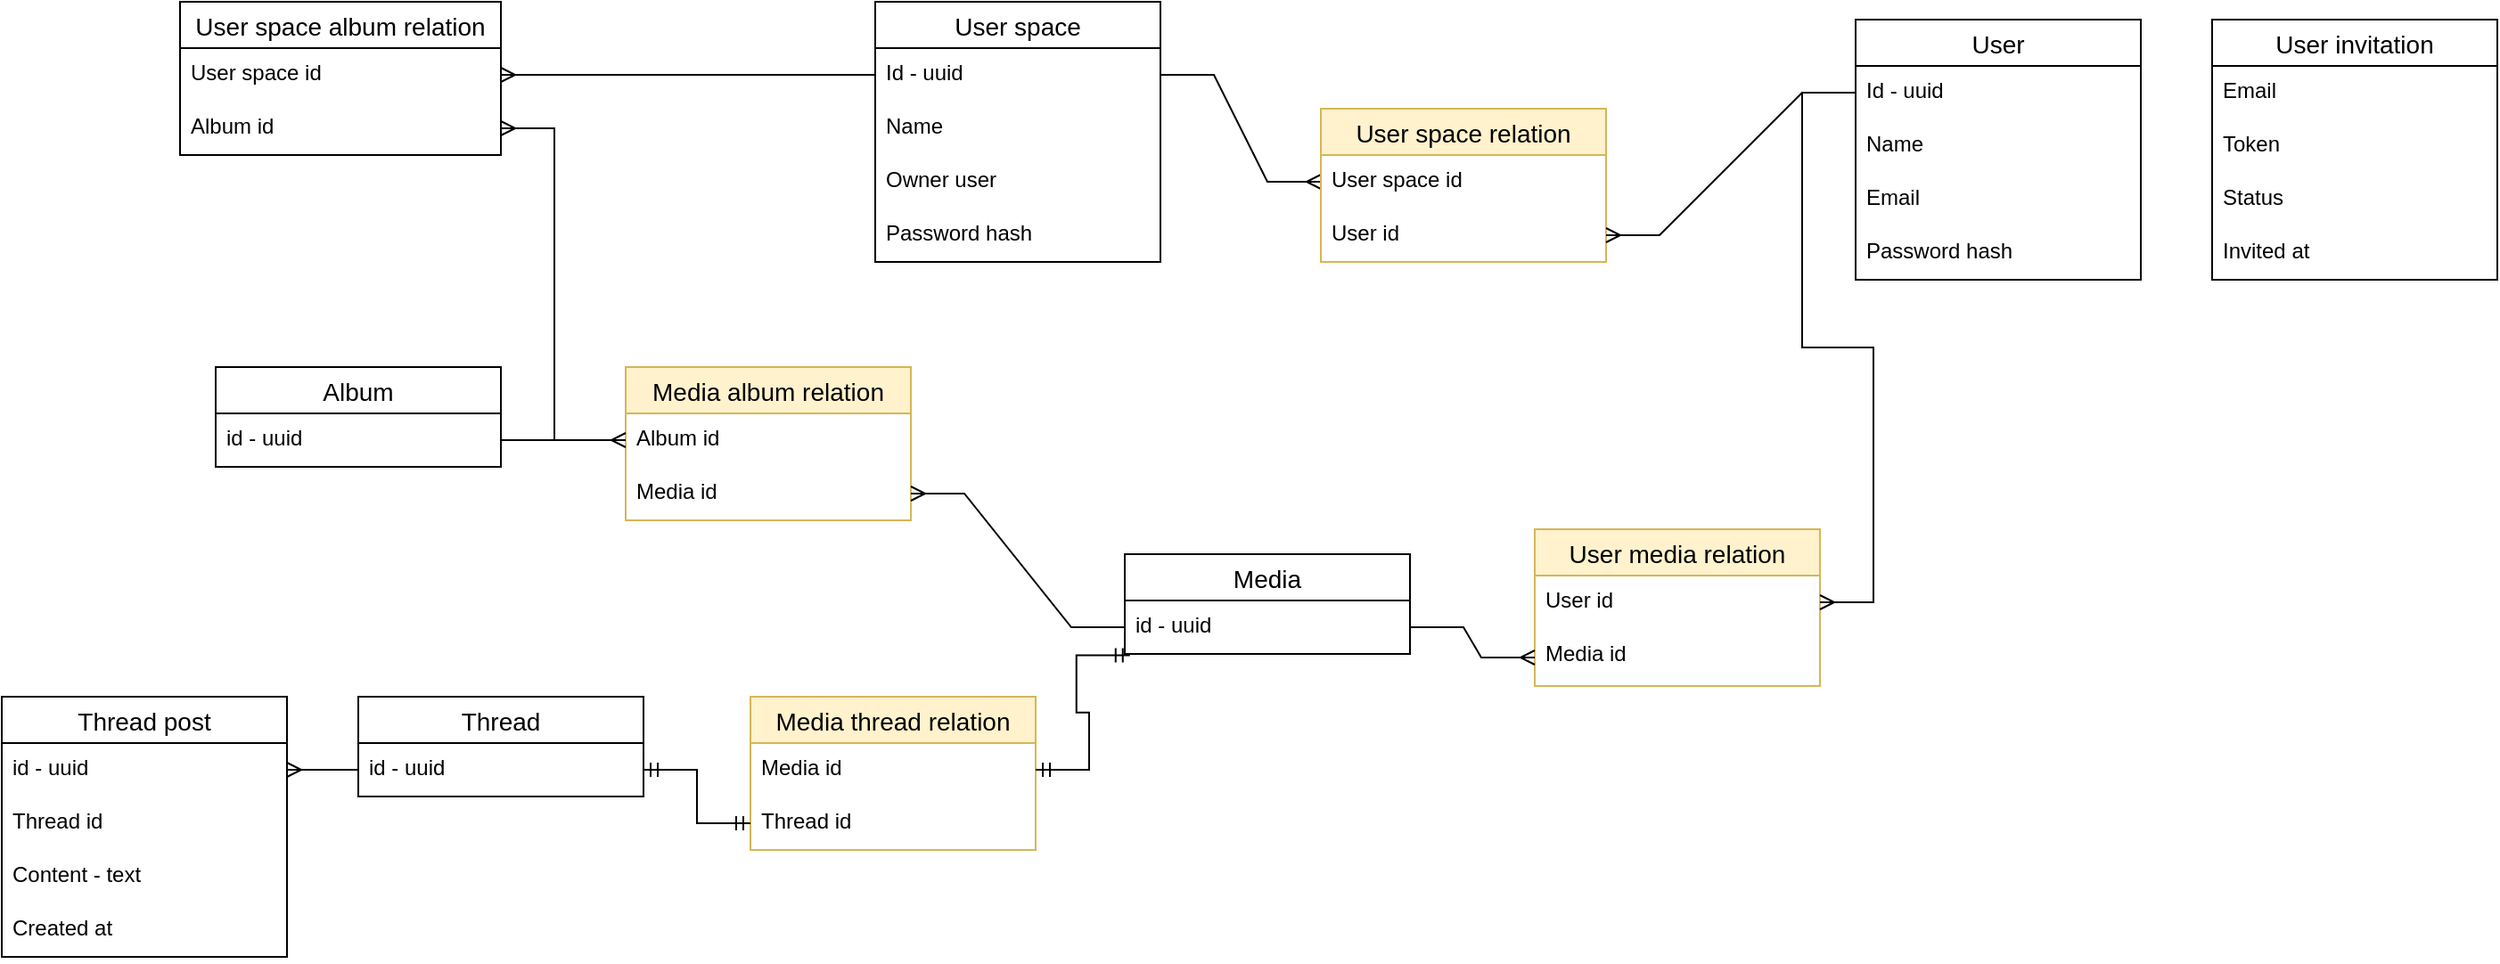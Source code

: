 <mxfile version="22.0.0" type="device" pages="2">
  <diagram name="Models" id="qY8TvXbZnKOkte3jlt84">
    <mxGraphModel dx="2628" dy="1662" grid="1" gridSize="10" guides="1" tooltips="1" connect="1" arrows="1" fold="1" page="1" pageScale="1" pageWidth="850" pageHeight="1100" math="0" shadow="0">
      <root>
        <mxCell id="0" />
        <mxCell id="1" parent="0" />
        <mxCell id="TI52GT8X87rSwYOpcyu7-6" value="User" style="swimlane;fontStyle=0;childLayout=stackLayout;horizontal=1;startSize=26;horizontalStack=0;resizeParent=1;resizeParentMax=0;resizeLast=0;collapsible=1;marginBottom=0;align=center;fontSize=14;" vertex="1" parent="1">
          <mxGeometry x="1130" y="130" width="160" height="146" as="geometry" />
        </mxCell>
        <mxCell id="TI52GT8X87rSwYOpcyu7-7" value="Id - uuid" style="text;strokeColor=none;fillColor=none;spacingLeft=4;spacingRight=4;overflow=hidden;rotatable=0;points=[[0,0.5],[1,0.5]];portConstraint=eastwest;fontSize=12;whiteSpace=wrap;html=1;" vertex="1" parent="TI52GT8X87rSwYOpcyu7-6">
          <mxGeometry y="26" width="160" height="30" as="geometry" />
        </mxCell>
        <mxCell id="TI52GT8X87rSwYOpcyu7-21" value="Name" style="text;strokeColor=none;fillColor=none;spacingLeft=4;spacingRight=4;overflow=hidden;rotatable=0;points=[[0,0.5],[1,0.5]];portConstraint=eastwest;fontSize=12;whiteSpace=wrap;html=1;" vertex="1" parent="TI52GT8X87rSwYOpcyu7-6">
          <mxGeometry y="56" width="160" height="30" as="geometry" />
        </mxCell>
        <mxCell id="TI52GT8X87rSwYOpcyu7-8" value="Email" style="text;strokeColor=none;fillColor=none;spacingLeft=4;spacingRight=4;overflow=hidden;rotatable=0;points=[[0,0.5],[1,0.5]];portConstraint=eastwest;fontSize=12;whiteSpace=wrap;html=1;" vertex="1" parent="TI52GT8X87rSwYOpcyu7-6">
          <mxGeometry y="86" width="160" height="30" as="geometry" />
        </mxCell>
        <mxCell id="TI52GT8X87rSwYOpcyu7-9" value="Password hash" style="text;strokeColor=none;fillColor=none;spacingLeft=4;spacingRight=4;overflow=hidden;rotatable=0;points=[[0,0.5],[1,0.5]];portConstraint=eastwest;fontSize=12;whiteSpace=wrap;html=1;" vertex="1" parent="TI52GT8X87rSwYOpcyu7-6">
          <mxGeometry y="116" width="160" height="30" as="geometry" />
        </mxCell>
        <mxCell id="TI52GT8X87rSwYOpcyu7-10" value="User invitation" style="swimlane;fontStyle=0;childLayout=stackLayout;horizontal=1;startSize=26;horizontalStack=0;resizeParent=1;resizeParentMax=0;resizeLast=0;collapsible=1;marginBottom=0;align=center;fontSize=14;" vertex="1" parent="1">
          <mxGeometry x="1330" y="130" width="160" height="146" as="geometry">
            <mxRectangle x="810" y="110" width="130" height="30" as="alternateBounds" />
          </mxGeometry>
        </mxCell>
        <mxCell id="TI52GT8X87rSwYOpcyu7-11" value="Email" style="text;strokeColor=none;fillColor=none;spacingLeft=4;spacingRight=4;overflow=hidden;rotatable=0;points=[[0,0.5],[1,0.5]];portConstraint=eastwest;fontSize=12;whiteSpace=wrap;html=1;" vertex="1" parent="TI52GT8X87rSwYOpcyu7-10">
          <mxGeometry y="26" width="160" height="30" as="geometry" />
        </mxCell>
        <mxCell id="TI52GT8X87rSwYOpcyu7-13" value="Token" style="text;strokeColor=none;fillColor=none;spacingLeft=4;spacingRight=4;overflow=hidden;rotatable=0;points=[[0,0.5],[1,0.5]];portConstraint=eastwest;fontSize=12;whiteSpace=wrap;html=1;" vertex="1" parent="TI52GT8X87rSwYOpcyu7-10">
          <mxGeometry y="56" width="160" height="30" as="geometry" />
        </mxCell>
        <mxCell id="TI52GT8X87rSwYOpcyu7-34" value="Status" style="text;strokeColor=none;fillColor=none;spacingLeft=4;spacingRight=4;overflow=hidden;rotatable=0;points=[[0,0.5],[1,0.5]];portConstraint=eastwest;fontSize=12;whiteSpace=wrap;html=1;" vertex="1" parent="TI52GT8X87rSwYOpcyu7-10">
          <mxGeometry y="86" width="160" height="30" as="geometry" />
        </mxCell>
        <mxCell id="TI52GT8X87rSwYOpcyu7-15" value="Invited at" style="text;strokeColor=none;fillColor=none;spacingLeft=4;spacingRight=4;overflow=hidden;rotatable=0;points=[[0,0.5],[1,0.5]];portConstraint=eastwest;fontSize=12;whiteSpace=wrap;html=1;" vertex="1" parent="TI52GT8X87rSwYOpcyu7-10">
          <mxGeometry y="116" width="160" height="30" as="geometry" />
        </mxCell>
        <mxCell id="TI52GT8X87rSwYOpcyu7-16" value="User space" style="swimlane;fontStyle=0;childLayout=stackLayout;horizontal=1;startSize=26;horizontalStack=0;resizeParent=1;resizeParentMax=0;resizeLast=0;collapsible=1;marginBottom=0;align=center;fontSize=14;" vertex="1" parent="1">
          <mxGeometry x="580" y="120" width="160" height="146" as="geometry" />
        </mxCell>
        <mxCell id="TI52GT8X87rSwYOpcyu7-20" value="Id - uuid" style="text;strokeColor=none;fillColor=none;spacingLeft=4;spacingRight=4;overflow=hidden;rotatable=0;points=[[0,0.5],[1,0.5]];portConstraint=eastwest;fontSize=12;whiteSpace=wrap;html=1;" vertex="1" parent="TI52GT8X87rSwYOpcyu7-16">
          <mxGeometry y="26" width="160" height="30" as="geometry" />
        </mxCell>
        <mxCell id="TI52GT8X87rSwYOpcyu7-17" value="Name" style="text;strokeColor=none;fillColor=none;spacingLeft=4;spacingRight=4;overflow=hidden;rotatable=0;points=[[0,0.5],[1,0.5]];portConstraint=eastwest;fontSize=12;whiteSpace=wrap;html=1;" vertex="1" parent="TI52GT8X87rSwYOpcyu7-16">
          <mxGeometry y="56" width="160" height="30" as="geometry" />
        </mxCell>
        <mxCell id="TI52GT8X87rSwYOpcyu7-18" value="Owner user" style="text;strokeColor=none;fillColor=none;spacingLeft=4;spacingRight=4;overflow=hidden;rotatable=0;points=[[0,0.5],[1,0.5]];portConstraint=eastwest;fontSize=12;whiteSpace=wrap;html=1;" vertex="1" parent="TI52GT8X87rSwYOpcyu7-16">
          <mxGeometry y="86" width="160" height="30" as="geometry" />
        </mxCell>
        <mxCell id="TI52GT8X87rSwYOpcyu7-19" value="Password hash" style="text;strokeColor=none;fillColor=none;spacingLeft=4;spacingRight=4;overflow=hidden;rotatable=0;points=[[0,0.5],[1,0.5]];portConstraint=eastwest;fontSize=12;whiteSpace=wrap;html=1;" vertex="1" parent="TI52GT8X87rSwYOpcyu7-16">
          <mxGeometry y="116" width="160" height="30" as="geometry" />
        </mxCell>
        <mxCell id="TI52GT8X87rSwYOpcyu7-22" value="" style="edgeStyle=entityRelationEdgeStyle;fontSize=12;html=1;endArrow=ERmany;rounded=0;entryX=0;entryY=0.5;entryDx=0;entryDy=0;exitX=1;exitY=0.5;exitDx=0;exitDy=0;" edge="1" parent="1" source="TI52GT8X87rSwYOpcyu7-20" target="TI52GT8X87rSwYOpcyu7-25">
          <mxGeometry width="100" height="100" relative="1" as="geometry">
            <mxPoint x="410" y="480" as="sourcePoint" />
            <mxPoint x="510" y="380" as="targetPoint" />
          </mxGeometry>
        </mxCell>
        <mxCell id="TI52GT8X87rSwYOpcyu7-24" value="User space relation" style="swimlane;fontStyle=0;childLayout=stackLayout;horizontal=1;startSize=26;horizontalStack=0;resizeParent=1;resizeParentMax=0;resizeLast=0;collapsible=1;marginBottom=0;align=center;fontSize=14;fillColor=#fff2cc;strokeColor=#d6b656;" vertex="1" parent="1">
          <mxGeometry x="830" y="180" width="160" height="86" as="geometry" />
        </mxCell>
        <mxCell id="TI52GT8X87rSwYOpcyu7-25" value="User space id" style="text;strokeColor=none;fillColor=none;spacingLeft=4;spacingRight=4;overflow=hidden;rotatable=0;points=[[0,0.5],[1,0.5]];portConstraint=eastwest;fontSize=12;whiteSpace=wrap;html=1;" vertex="1" parent="TI52GT8X87rSwYOpcyu7-24">
          <mxGeometry y="26" width="160" height="30" as="geometry" />
        </mxCell>
        <mxCell id="TI52GT8X87rSwYOpcyu7-26" value="User id" style="text;strokeColor=none;fillColor=none;spacingLeft=4;spacingRight=4;overflow=hidden;rotatable=0;points=[[0,0.5],[1,0.5]];portConstraint=eastwest;fontSize=12;whiteSpace=wrap;html=1;" vertex="1" parent="TI52GT8X87rSwYOpcyu7-24">
          <mxGeometry y="56" width="160" height="30" as="geometry" />
        </mxCell>
        <mxCell id="TI52GT8X87rSwYOpcyu7-29" value="" style="edgeStyle=entityRelationEdgeStyle;fontSize=12;html=1;endArrow=ERmany;rounded=0;entryX=1;entryY=0.5;entryDx=0;entryDy=0;exitX=0;exitY=0.5;exitDx=0;exitDy=0;" edge="1" parent="1" source="TI52GT8X87rSwYOpcyu7-7" target="TI52GT8X87rSwYOpcyu7-26">
          <mxGeometry width="100" height="100" relative="1" as="geometry">
            <mxPoint x="1030" y="300" as="sourcePoint" />
            <mxPoint x="860" y="400" as="targetPoint" />
          </mxGeometry>
        </mxCell>
        <mxCell id="TI52GT8X87rSwYOpcyu7-35" value="Media" style="swimlane;fontStyle=0;childLayout=stackLayout;horizontal=1;startSize=26;horizontalStack=0;resizeParent=1;resizeParentMax=0;resizeLast=0;collapsible=1;marginBottom=0;align=center;fontSize=14;" vertex="1" parent="1">
          <mxGeometry x="720" y="430" width="160" height="56" as="geometry" />
        </mxCell>
        <mxCell id="TI52GT8X87rSwYOpcyu7-36" value="id - uuid" style="text;strokeColor=none;fillColor=none;spacingLeft=4;spacingRight=4;overflow=hidden;rotatable=0;points=[[0,0.5],[1,0.5]];portConstraint=eastwest;fontSize=12;whiteSpace=wrap;html=1;" vertex="1" parent="TI52GT8X87rSwYOpcyu7-35">
          <mxGeometry y="26" width="160" height="30" as="geometry" />
        </mxCell>
        <mxCell id="TI52GT8X87rSwYOpcyu7-40" value="User media relation" style="swimlane;fontStyle=0;childLayout=stackLayout;horizontal=1;startSize=26;horizontalStack=0;resizeParent=1;resizeParentMax=0;resizeLast=0;collapsible=1;marginBottom=0;align=center;fontSize=14;fillColor=#fff2cc;strokeColor=#d6b656;" vertex="1" parent="1">
          <mxGeometry x="950" y="416" width="160" height="88" as="geometry" />
        </mxCell>
        <mxCell id="TI52GT8X87rSwYOpcyu7-41" value="User id" style="text;strokeColor=none;fillColor=none;spacingLeft=4;spacingRight=4;overflow=hidden;rotatable=0;points=[[0,0.5],[1,0.5]];portConstraint=eastwest;fontSize=12;whiteSpace=wrap;html=1;" vertex="1" parent="TI52GT8X87rSwYOpcyu7-40">
          <mxGeometry y="26" width="160" height="30" as="geometry" />
        </mxCell>
        <mxCell id="TI52GT8X87rSwYOpcyu7-42" value="Media id" style="text;strokeColor=none;fillColor=none;spacingLeft=4;spacingRight=4;overflow=hidden;rotatable=0;points=[[0,0.5],[1,0.5]];portConstraint=eastwest;fontSize=12;whiteSpace=wrap;html=1;" vertex="1" parent="TI52GT8X87rSwYOpcyu7-40">
          <mxGeometry y="56" width="160" height="32" as="geometry" />
        </mxCell>
        <mxCell id="TI52GT8X87rSwYOpcyu7-43" value="" style="edgeStyle=entityRelationEdgeStyle;fontSize=12;html=1;endArrow=ERmany;rounded=0;entryX=1;entryY=0.5;entryDx=0;entryDy=0;exitX=0;exitY=0.5;exitDx=0;exitDy=0;" edge="1" parent="1" source="TI52GT8X87rSwYOpcyu7-7" target="TI52GT8X87rSwYOpcyu7-41">
          <mxGeometry width="100" height="100" relative="1" as="geometry">
            <mxPoint x="1070" y="181" as="sourcePoint" />
            <mxPoint x="1000" y="261" as="targetPoint" />
          </mxGeometry>
        </mxCell>
        <mxCell id="TI52GT8X87rSwYOpcyu7-44" value="" style="edgeStyle=entityRelationEdgeStyle;fontSize=12;html=1;endArrow=ERmany;rounded=0;entryX=0;entryY=0.5;entryDx=0;entryDy=0;exitX=1;exitY=0.5;exitDx=0;exitDy=0;" edge="1" parent="1" source="TI52GT8X87rSwYOpcyu7-36" target="TI52GT8X87rSwYOpcyu7-42">
          <mxGeometry width="100" height="100" relative="1" as="geometry">
            <mxPoint x="1200" y="227" as="sourcePoint" />
            <mxPoint x="1120" y="467" as="targetPoint" />
          </mxGeometry>
        </mxCell>
        <mxCell id="TI52GT8X87rSwYOpcyu7-46" value="Album" style="swimlane;fontStyle=0;childLayout=stackLayout;horizontal=1;startSize=26;horizontalStack=0;resizeParent=1;resizeParentMax=0;resizeLast=0;collapsible=1;marginBottom=0;align=center;fontSize=14;" vertex="1" parent="1">
          <mxGeometry x="210" y="325" width="160" height="56" as="geometry" />
        </mxCell>
        <mxCell id="TI52GT8X87rSwYOpcyu7-47" value="id - uuid" style="text;strokeColor=none;fillColor=none;spacingLeft=4;spacingRight=4;overflow=hidden;rotatable=0;points=[[0,0.5],[1,0.5]];portConstraint=eastwest;fontSize=12;whiteSpace=wrap;html=1;" vertex="1" parent="TI52GT8X87rSwYOpcyu7-46">
          <mxGeometry y="26" width="160" height="30" as="geometry" />
        </mxCell>
        <mxCell id="TI52GT8X87rSwYOpcyu7-48" value="Media album relation" style="swimlane;fontStyle=0;childLayout=stackLayout;horizontal=1;startSize=26;horizontalStack=0;resizeParent=1;resizeParentMax=0;resizeLast=0;collapsible=1;marginBottom=0;align=center;fontSize=14;fillColor=#fff2cc;strokeColor=#d6b656;" vertex="1" parent="1">
          <mxGeometry x="440" y="325" width="160" height="86" as="geometry" />
        </mxCell>
        <mxCell id="TI52GT8X87rSwYOpcyu7-50" value="Album id" style="text;strokeColor=none;fillColor=none;spacingLeft=4;spacingRight=4;overflow=hidden;rotatable=0;points=[[0,0.5],[1,0.5]];portConstraint=eastwest;fontSize=12;whiteSpace=wrap;html=1;" vertex="1" parent="TI52GT8X87rSwYOpcyu7-48">
          <mxGeometry y="26" width="160" height="30" as="geometry" />
        </mxCell>
        <mxCell id="TI52GT8X87rSwYOpcyu7-49" value="Media id" style="text;strokeColor=none;fillColor=none;spacingLeft=4;spacingRight=4;overflow=hidden;rotatable=0;points=[[0,0.5],[1,0.5]];portConstraint=eastwest;fontSize=12;whiteSpace=wrap;html=1;" vertex="1" parent="TI52GT8X87rSwYOpcyu7-48">
          <mxGeometry y="56" width="160" height="30" as="geometry" />
        </mxCell>
        <mxCell id="TI52GT8X87rSwYOpcyu7-51" value="" style="edgeStyle=entityRelationEdgeStyle;fontSize=12;html=1;endArrow=ERmany;rounded=0;entryX=1;entryY=0.5;entryDx=0;entryDy=0;exitX=0;exitY=0.5;exitDx=0;exitDy=0;" edge="1" parent="1" source="TI52GT8X87rSwYOpcyu7-36" target="TI52GT8X87rSwYOpcyu7-49">
          <mxGeometry width="100" height="100" relative="1" as="geometry">
            <mxPoint x="830" y="421" as="sourcePoint" />
            <mxPoint x="910" y="452" as="targetPoint" />
          </mxGeometry>
        </mxCell>
        <mxCell id="TI52GT8X87rSwYOpcyu7-52" value="" style="edgeStyle=entityRelationEdgeStyle;fontSize=12;html=1;endArrow=ERmany;rounded=0;exitX=1;exitY=0.5;exitDx=0;exitDy=0;entryX=0;entryY=0.5;entryDx=0;entryDy=0;" edge="1" parent="1" source="TI52GT8X87rSwYOpcyu7-47" target="TI52GT8X87rSwYOpcyu7-50">
          <mxGeometry width="100" height="100" relative="1" as="geometry">
            <mxPoint x="1050" y="450" as="sourcePoint" />
            <mxPoint x="900" y="603" as="targetPoint" />
          </mxGeometry>
        </mxCell>
        <mxCell id="TI52GT8X87rSwYOpcyu7-53" value="User space album relation" style="swimlane;fontStyle=0;childLayout=stackLayout;horizontal=1;startSize=26;horizontalStack=0;resizeParent=1;resizeParentMax=0;resizeLast=0;collapsible=1;marginBottom=0;align=center;fontSize=14;" vertex="1" parent="1">
          <mxGeometry x="190" y="120" width="180" height="86" as="geometry" />
        </mxCell>
        <mxCell id="TI52GT8X87rSwYOpcyu7-54" value="User space id&lt;br&gt;" style="text;strokeColor=none;fillColor=none;spacingLeft=4;spacingRight=4;overflow=hidden;rotatable=0;points=[[0,0.5],[1,0.5]];portConstraint=eastwest;fontSize=12;whiteSpace=wrap;html=1;" vertex="1" parent="TI52GT8X87rSwYOpcyu7-53">
          <mxGeometry y="26" width="180" height="30" as="geometry" />
        </mxCell>
        <mxCell id="TI52GT8X87rSwYOpcyu7-55" value="Album id" style="text;strokeColor=none;fillColor=none;spacingLeft=4;spacingRight=4;overflow=hidden;rotatable=0;points=[[0,0.5],[1,0.5]];portConstraint=eastwest;fontSize=12;whiteSpace=wrap;html=1;" vertex="1" parent="TI52GT8X87rSwYOpcyu7-53">
          <mxGeometry y="56" width="180" height="30" as="geometry" />
        </mxCell>
        <mxCell id="TI52GT8X87rSwYOpcyu7-56" value="" style="edgeStyle=entityRelationEdgeStyle;fontSize=12;html=1;endArrow=ERmany;rounded=0;exitX=0;exitY=0.5;exitDx=0;exitDy=0;entryX=1;entryY=0.5;entryDx=0;entryDy=0;" edge="1" parent="1" source="TI52GT8X87rSwYOpcyu7-20" target="TI52GT8X87rSwYOpcyu7-54">
          <mxGeometry width="100" height="100" relative="1" as="geometry">
            <mxPoint x="420" y="266" as="sourcePoint" />
            <mxPoint x="770" y="458" as="targetPoint" />
          </mxGeometry>
        </mxCell>
        <mxCell id="TI52GT8X87rSwYOpcyu7-57" value="" style="edgeStyle=entityRelationEdgeStyle;fontSize=12;html=1;endArrow=ERmany;rounded=0;entryX=1;entryY=0.5;entryDx=0;entryDy=0;exitX=1;exitY=0.5;exitDx=0;exitDy=0;" edge="1" parent="1" source="TI52GT8X87rSwYOpcyu7-47" target="TI52GT8X87rSwYOpcyu7-55">
          <mxGeometry width="100" height="100" relative="1" as="geometry">
            <mxPoint x="430" y="505" as="sourcePoint" />
            <mxPoint x="490" y="270" as="targetPoint" />
            <Array as="points">
              <mxPoint x="280" y="385" />
              <mxPoint x="500" y="310" />
              <mxPoint x="500" y="310" />
              <mxPoint x="320" y="385" />
              <mxPoint x="300" y="295" />
              <mxPoint x="290" y="295" />
            </Array>
          </mxGeometry>
        </mxCell>
        <mxCell id="TI52GT8X87rSwYOpcyu7-58" value="Thread" style="swimlane;fontStyle=0;childLayout=stackLayout;horizontal=1;startSize=26;horizontalStack=0;resizeParent=1;resizeParentMax=0;resizeLast=0;collapsible=1;marginBottom=0;align=center;fontSize=14;" vertex="1" parent="1">
          <mxGeometry x="290" y="510" width="160" height="56" as="geometry" />
        </mxCell>
        <mxCell id="TI52GT8X87rSwYOpcyu7-59" value="id - uuid" style="text;strokeColor=none;fillColor=none;spacingLeft=4;spacingRight=4;overflow=hidden;rotatable=0;points=[[0,0.5],[1,0.5]];portConstraint=eastwest;fontSize=12;whiteSpace=wrap;html=1;" vertex="1" parent="TI52GT8X87rSwYOpcyu7-58">
          <mxGeometry y="26" width="160" height="30" as="geometry" />
        </mxCell>
        <mxCell id="TI52GT8X87rSwYOpcyu7-61" value="Media thread relation" style="swimlane;fontStyle=0;childLayout=stackLayout;horizontal=1;startSize=26;horizontalStack=0;resizeParent=1;resizeParentMax=0;resizeLast=0;collapsible=1;marginBottom=0;align=center;fontSize=14;fillColor=#fff2cc;strokeColor=#d6b656;" vertex="1" parent="1">
          <mxGeometry x="510" y="510" width="160" height="86" as="geometry" />
        </mxCell>
        <mxCell id="TI52GT8X87rSwYOpcyu7-62" value="Media id" style="text;strokeColor=none;fillColor=none;spacingLeft=4;spacingRight=4;overflow=hidden;rotatable=0;points=[[0,0.5],[1,0.5]];portConstraint=eastwest;fontSize=12;whiteSpace=wrap;html=1;" vertex="1" parent="TI52GT8X87rSwYOpcyu7-61">
          <mxGeometry y="26" width="160" height="30" as="geometry" />
        </mxCell>
        <mxCell id="TI52GT8X87rSwYOpcyu7-63" value="Thread id" style="text;strokeColor=none;fillColor=none;spacingLeft=4;spacingRight=4;overflow=hidden;rotatable=0;points=[[0,0.5],[1,0.5]];portConstraint=eastwest;fontSize=12;whiteSpace=wrap;html=1;" vertex="1" parent="TI52GT8X87rSwYOpcyu7-61">
          <mxGeometry y="56" width="160" height="30" as="geometry" />
        </mxCell>
        <mxCell id="TI52GT8X87rSwYOpcyu7-67" value="" style="edgeStyle=entityRelationEdgeStyle;fontSize=12;html=1;endArrow=ERmandOne;startArrow=ERmandOne;rounded=0;entryX=0.018;entryY=1.026;entryDx=0;entryDy=0;exitX=1;exitY=0.5;exitDx=0;exitDy=0;entryPerimeter=0;" edge="1" parent="1" source="TI52GT8X87rSwYOpcyu7-62" target="TI52GT8X87rSwYOpcyu7-36">
          <mxGeometry width="100" height="100" relative="1" as="geometry">
            <mxPoint x="560" y="570" as="sourcePoint" />
            <mxPoint x="660" y="470" as="targetPoint" />
          </mxGeometry>
        </mxCell>
        <mxCell id="TI52GT8X87rSwYOpcyu7-68" value="" style="edgeStyle=entityRelationEdgeStyle;fontSize=12;html=1;endArrow=ERmandOne;startArrow=ERmandOne;rounded=0;entryX=0;entryY=0.5;entryDx=0;entryDy=0;exitX=1;exitY=0.5;exitDx=0;exitDy=0;" edge="1" parent="1" source="TI52GT8X87rSwYOpcyu7-59" target="TI52GT8X87rSwYOpcyu7-63">
          <mxGeometry width="100" height="100" relative="1" as="geometry">
            <mxPoint x="390" y="714" as="sourcePoint" />
            <mxPoint x="443" y="650" as="targetPoint" />
            <Array as="points">
              <mxPoint x="120" y="813" />
            </Array>
          </mxGeometry>
        </mxCell>
        <mxCell id="TI52GT8X87rSwYOpcyu7-69" value="Thread post" style="swimlane;fontStyle=0;childLayout=stackLayout;horizontal=1;startSize=26;horizontalStack=0;resizeParent=1;resizeParentMax=0;resizeLast=0;collapsible=1;marginBottom=0;align=center;fontSize=14;" vertex="1" parent="1">
          <mxGeometry x="90" y="510" width="160" height="146" as="geometry" />
        </mxCell>
        <mxCell id="TI52GT8X87rSwYOpcyu7-70" value="id - uuid" style="text;strokeColor=none;fillColor=none;spacingLeft=4;spacingRight=4;overflow=hidden;rotatable=0;points=[[0,0.5],[1,0.5]];portConstraint=eastwest;fontSize=12;whiteSpace=wrap;html=1;" vertex="1" parent="TI52GT8X87rSwYOpcyu7-69">
          <mxGeometry y="26" width="160" height="30" as="geometry" />
        </mxCell>
        <mxCell id="TI52GT8X87rSwYOpcyu7-72" value="Thread id" style="text;strokeColor=none;fillColor=none;spacingLeft=4;spacingRight=4;overflow=hidden;rotatable=0;points=[[0,0.5],[1,0.5]];portConstraint=eastwest;fontSize=12;whiteSpace=wrap;html=1;" vertex="1" parent="TI52GT8X87rSwYOpcyu7-69">
          <mxGeometry y="56" width="160" height="30" as="geometry" />
        </mxCell>
        <mxCell id="TI52GT8X87rSwYOpcyu7-73" value="Content - text" style="text;strokeColor=none;fillColor=none;spacingLeft=4;spacingRight=4;overflow=hidden;rotatable=0;points=[[0,0.5],[1,0.5]];portConstraint=eastwest;fontSize=12;whiteSpace=wrap;html=1;" vertex="1" parent="TI52GT8X87rSwYOpcyu7-69">
          <mxGeometry y="86" width="160" height="30" as="geometry" />
        </mxCell>
        <mxCell id="TI52GT8X87rSwYOpcyu7-74" value="Created at" style="text;strokeColor=none;fillColor=none;spacingLeft=4;spacingRight=4;overflow=hidden;rotatable=0;points=[[0,0.5],[1,0.5]];portConstraint=eastwest;fontSize=12;whiteSpace=wrap;html=1;" vertex="1" parent="TI52GT8X87rSwYOpcyu7-69">
          <mxGeometry y="116" width="160" height="30" as="geometry" />
        </mxCell>
        <mxCell id="TI52GT8X87rSwYOpcyu7-71" value="" style="edgeStyle=entityRelationEdgeStyle;fontSize=12;html=1;endArrow=ERmany;rounded=0;entryX=1;entryY=0.5;entryDx=0;entryDy=0;exitX=0;exitY=0.5;exitDx=0;exitDy=0;" edge="1" parent="1" source="TI52GT8X87rSwYOpcyu7-59" target="TI52GT8X87rSwYOpcyu7-70">
          <mxGeometry width="100" height="100" relative="1" as="geometry">
            <mxPoint x="380" y="590" as="sourcePoint" />
            <mxPoint x="220" y="720" as="targetPoint" />
            <Array as="points">
              <mxPoint x="270" y="600" />
            </Array>
          </mxGeometry>
        </mxCell>
      </root>
    </mxGraphModel>
  </diagram>
  <diagram id="b7baOWwbE4pzvD4GS0TY" name="Wireframe">
    <mxGraphModel dx="4604" dy="3474" grid="1" gridSize="10" guides="1" tooltips="1" connect="1" arrows="1" fold="1" page="1" pageScale="1" pageWidth="850" pageHeight="1100" math="0" shadow="0">
      <root>
        <mxCell id="0" />
        <mxCell id="1" parent="0" />
        <mxCell id="3gcf0JgR6cjeALGf9hCr-3" value="" style="group" vertex="1" connectable="0" parent="1">
          <mxGeometry x="200" y="200" width="280" height="430" as="geometry" />
        </mxCell>
        <mxCell id="3gcf0JgR6cjeALGf9hCr-1" value="Dashboard kind of page&lt;br&gt;- User&#39;s activities&lt;br&gt;- User space activities" style="rounded=0;whiteSpace=wrap;html=1;align=left;" vertex="1" parent="3gcf0JgR6cjeALGf9hCr-3">
          <mxGeometry width="280" height="430" as="geometry" />
        </mxCell>
        <mxCell id="3gcf0JgR6cjeALGf9hCr-2" value="Top" style="rounded=0;whiteSpace=wrap;html=1;" vertex="1" parent="3gcf0JgR6cjeALGf9hCr-3">
          <mxGeometry width="120" height="60" as="geometry" />
        </mxCell>
        <mxCell id="3gcf0JgR6cjeALGf9hCr-4" value="" style="group" vertex="1" connectable="0" parent="1">
          <mxGeometry x="-765" y="-640" width="280" height="430" as="geometry" />
        </mxCell>
        <mxCell id="3gcf0JgR6cjeALGf9hCr-5" value="Unauthorized user will be sent here&lt;br&gt;Has link to sign up page" style="rounded=0;whiteSpace=wrap;html=1;align=left;" vertex="1" parent="3gcf0JgR6cjeALGf9hCr-4">
          <mxGeometry width="280" height="430" as="geometry" />
        </mxCell>
        <mxCell id="3gcf0JgR6cjeALGf9hCr-6" value="Landing page" style="rounded=0;whiteSpace=wrap;html=1;" vertex="1" parent="3gcf0JgR6cjeALGf9hCr-4">
          <mxGeometry width="120" height="60" as="geometry" />
        </mxCell>
        <mxCell id="3gcf0JgR6cjeALGf9hCr-7" value="" style="group" vertex="1" connectable="0" parent="1">
          <mxGeometry x="640" y="200" width="280" height="430" as="geometry" />
        </mxCell>
        <mxCell id="3gcf0JgR6cjeALGf9hCr-8" value="List of albums will be shown&lt;br&gt;- name&lt;br&gt;- latest media thumbnail&lt;br&gt;&lt;br&gt;Has link to create new album" style="rounded=0;whiteSpace=wrap;html=1;align=left;" vertex="1" parent="3gcf0JgR6cjeALGf9hCr-7">
          <mxGeometry width="280" height="430" as="geometry" />
        </mxCell>
        <mxCell id="3gcf0JgR6cjeALGf9hCr-9" value="Albums" style="rounded=0;whiteSpace=wrap;html=1;" vertex="1" parent="3gcf0JgR6cjeALGf9hCr-7">
          <mxGeometry width="120" height="60" as="geometry" />
        </mxCell>
        <mxCell id="3gcf0JgR6cjeALGf9hCr-10" value="" style="group" vertex="1" connectable="0" parent="1">
          <mxGeometry x="1080" y="200" width="280" height="430" as="geometry" />
        </mxCell>
        <mxCell id="3gcf0JgR6cjeALGf9hCr-11" value="Grid of media will be shown" style="rounded=0;whiteSpace=wrap;html=1;align=left;" vertex="1" parent="3gcf0JgR6cjeALGf9hCr-10">
          <mxGeometry width="280" height="430" as="geometry" />
        </mxCell>
        <mxCell id="3gcf0JgR6cjeALGf9hCr-12" value="Album" style="rounded=0;whiteSpace=wrap;html=1;" vertex="1" parent="3gcf0JgR6cjeALGf9hCr-10">
          <mxGeometry width="120" height="60" as="geometry" />
        </mxCell>
        <mxCell id="3gcf0JgR6cjeALGf9hCr-13" value="" style="group" vertex="1" connectable="0" parent="1">
          <mxGeometry x="1470" y="750" width="280" height="430" as="geometry" />
        </mxCell>
        <mxCell id="3gcf0JgR6cjeALGf9hCr-14" value="Media will be displayed&lt;br&gt;Has menu:&lt;br&gt;- Link the media to album&lt;br&gt;- Open thread&lt;br&gt;&lt;br&gt;Thread is provided as drawer." style="rounded=0;whiteSpace=wrap;html=1;align=left;" vertex="1" parent="3gcf0JgR6cjeALGf9hCr-13">
          <mxGeometry width="280" height="430" as="geometry" />
        </mxCell>
        <mxCell id="3gcf0JgR6cjeALGf9hCr-15" value="Media detail" style="rounded=0;whiteSpace=wrap;html=1;" vertex="1" parent="3gcf0JgR6cjeALGf9hCr-13">
          <mxGeometry width="120" height="60" as="geometry" />
        </mxCell>
        <mxCell id="3gcf0JgR6cjeALGf9hCr-16" style="edgeStyle=orthogonalEdgeStyle;rounded=0;orthogonalLoop=1;jettySize=auto;html=1;entryX=0;entryY=0.5;entryDx=0;entryDy=0;" edge="1" parent="1" source="3gcf0JgR6cjeALGf9hCr-1" target="3gcf0JgR6cjeALGf9hCr-8">
          <mxGeometry relative="1" as="geometry" />
        </mxCell>
        <mxCell id="3gcf0JgR6cjeALGf9hCr-17" style="edgeStyle=orthogonalEdgeStyle;rounded=0;orthogonalLoop=1;jettySize=auto;html=1;entryX=0;entryY=0.5;entryDx=0;entryDy=0;" edge="1" parent="1" source="3gcf0JgR6cjeALGf9hCr-8" target="3gcf0JgR6cjeALGf9hCr-11">
          <mxGeometry relative="1" as="geometry" />
        </mxCell>
        <mxCell id="3gcf0JgR6cjeALGf9hCr-18" style="edgeStyle=orthogonalEdgeStyle;rounded=0;orthogonalLoop=1;jettySize=auto;html=1;entryX=0.5;entryY=0;entryDx=0;entryDy=0;" edge="1" parent="1" source="3gcf0JgR6cjeALGf9hCr-11" target="3gcf0JgR6cjeALGf9hCr-14">
          <mxGeometry relative="1" as="geometry" />
        </mxCell>
        <mxCell id="3gcf0JgR6cjeALGf9hCr-19" value="" style="group" vertex="1" connectable="0" parent="1">
          <mxGeometry x="1080" y="-320" width="280" height="430" as="geometry" />
        </mxCell>
        <mxCell id="3gcf0JgR6cjeALGf9hCr-20" value="Form to create new album" style="rounded=0;whiteSpace=wrap;html=1;align=left;" vertex="1" parent="3gcf0JgR6cjeALGf9hCr-19">
          <mxGeometry width="280" height="430" as="geometry" />
        </mxCell>
        <mxCell id="3gcf0JgR6cjeALGf9hCr-21" value="Create album" style="rounded=0;whiteSpace=wrap;html=1;" vertex="1" parent="3gcf0JgR6cjeALGf9hCr-19">
          <mxGeometry width="120" height="60" as="geometry" />
        </mxCell>
        <mxCell id="3gcf0JgR6cjeALGf9hCr-22" style="edgeStyle=orthogonalEdgeStyle;rounded=0;orthogonalLoop=1;jettySize=auto;html=1;entryX=0;entryY=0.5;entryDx=0;entryDy=0;" edge="1" parent="1" source="3gcf0JgR6cjeALGf9hCr-8" target="3gcf0JgR6cjeALGf9hCr-20">
          <mxGeometry relative="1" as="geometry" />
        </mxCell>
        <mxCell id="3gcf0JgR6cjeALGf9hCr-23" value="" style="group" vertex="1" connectable="0" parent="1">
          <mxGeometry x="-365" y="-640" width="280" height="430" as="geometry" />
        </mxCell>
        <mxCell id="3gcf0JgR6cjeALGf9hCr-24" value="Dashboard kind of page&lt;br&gt;- User&#39;s activities&lt;br&gt;- User space activities" style="rounded=0;whiteSpace=wrap;html=1;align=left;" vertex="1" parent="3gcf0JgR6cjeALGf9hCr-23">
          <mxGeometry width="280" height="430" as="geometry" />
        </mxCell>
        <mxCell id="3gcf0JgR6cjeALGf9hCr-25" value="Sign up page" style="rounded=0;whiteSpace=wrap;html=1;" vertex="1" parent="3gcf0JgR6cjeALGf9hCr-23">
          <mxGeometry width="120" height="60" as="geometry" />
        </mxCell>
        <mxCell id="3gcf0JgR6cjeALGf9hCr-26" style="edgeStyle=orthogonalEdgeStyle;rounded=0;orthogonalLoop=1;jettySize=auto;html=1;entryX=0;entryY=0.5;entryDx=0;entryDy=0;" edge="1" parent="1" source="3gcf0JgR6cjeALGf9hCr-5" target="3gcf0JgR6cjeALGf9hCr-24">
          <mxGeometry relative="1" as="geometry" />
        </mxCell>
        <mxCell id="3gcf0JgR6cjeALGf9hCr-27" style="edgeStyle=orthogonalEdgeStyle;rounded=0;orthogonalLoop=1;jettySize=auto;html=1;entryX=0.5;entryY=0;entryDx=0;entryDy=0;" edge="1" parent="1" source="3gcf0JgR6cjeALGf9hCr-24" target="3gcf0JgR6cjeALGf9hCr-1">
          <mxGeometry relative="1" as="geometry" />
        </mxCell>
        <mxCell id="3gcf0JgR6cjeALGf9hCr-28" value="" style="group" vertex="1" connectable="0" parent="1">
          <mxGeometry x="-370" y="-120" width="280" height="430" as="geometry" />
        </mxCell>
        <mxCell id="3gcf0JgR6cjeALGf9hCr-29" value="User can sign up via invitation" style="rounded=0;whiteSpace=wrap;html=1;align=left;" vertex="1" parent="3gcf0JgR6cjeALGf9hCr-28">
          <mxGeometry width="280" height="430" as="geometry" />
        </mxCell>
        <mxCell id="3gcf0JgR6cjeALGf9hCr-30" value="Invitation page" style="rounded=0;whiteSpace=wrap;html=1;" vertex="1" parent="3gcf0JgR6cjeALGf9hCr-28">
          <mxGeometry width="120" height="60" as="geometry" />
        </mxCell>
        <mxCell id="3gcf0JgR6cjeALGf9hCr-31" style="edgeStyle=orthogonalEdgeStyle;rounded=0;orthogonalLoop=1;jettySize=auto;html=1;entryX=0;entryY=0.5;entryDx=0;entryDy=0;" edge="1" parent="1" source="3gcf0JgR6cjeALGf9hCr-29" target="3gcf0JgR6cjeALGf9hCr-1">
          <mxGeometry relative="1" as="geometry" />
        </mxCell>
        <mxCell id="3gcf0JgR6cjeALGf9hCr-32" value="" style="group" vertex="1" connectable="0" parent="1">
          <mxGeometry x="640" y="2010" width="280" height="430" as="geometry" />
        </mxCell>
        <mxCell id="3gcf0JgR6cjeALGf9hCr-33" value="User can see list of users belonging to user space" style="rounded=0;whiteSpace=wrap;html=1;align=left;" vertex="1" parent="3gcf0JgR6cjeALGf9hCr-32">
          <mxGeometry width="280" height="430" as="geometry" />
        </mxCell>
        <mxCell id="3gcf0JgR6cjeALGf9hCr-34" value="User space page" style="rounded=0;whiteSpace=wrap;html=1;" vertex="1" parent="3gcf0JgR6cjeALGf9hCr-32">
          <mxGeometry width="120" height="60" as="geometry" />
        </mxCell>
        <mxCell id="3gcf0JgR6cjeALGf9hCr-35" style="edgeStyle=orthogonalEdgeStyle;rounded=0;orthogonalLoop=1;jettySize=auto;html=1;entryX=0;entryY=0.5;entryDx=0;entryDy=0;" edge="1" parent="1" source="3gcf0JgR6cjeALGf9hCr-1" target="3gcf0JgR6cjeALGf9hCr-33">
          <mxGeometry relative="1" as="geometry" />
        </mxCell>
        <mxCell id="3gcf0JgR6cjeALGf9hCr-36" value="" style="group" vertex="1" connectable="0" parent="1">
          <mxGeometry x="640" y="1320" width="280" height="430" as="geometry" />
        </mxCell>
        <mxCell id="3gcf0JgR6cjeALGf9hCr-37" value="User can view which date has media" style="rounded=0;whiteSpace=wrap;html=1;align=left;" vertex="1" parent="3gcf0JgR6cjeALGf9hCr-36">
          <mxGeometry width="280" height="430" as="geometry" />
        </mxCell>
        <mxCell id="3gcf0JgR6cjeALGf9hCr-38" value="Calendar page" style="rounded=0;whiteSpace=wrap;html=1;" vertex="1" parent="3gcf0JgR6cjeALGf9hCr-36">
          <mxGeometry width="120" height="60" as="geometry" />
        </mxCell>
        <mxCell id="3gcf0JgR6cjeALGf9hCr-39" style="edgeStyle=orthogonalEdgeStyle;rounded=0;orthogonalLoop=1;jettySize=auto;html=1;entryX=0;entryY=0.5;entryDx=0;entryDy=0;" edge="1" parent="1" source="3gcf0JgR6cjeALGf9hCr-1" target="3gcf0JgR6cjeALGf9hCr-37">
          <mxGeometry relative="1" as="geometry" />
        </mxCell>
        <mxCell id="3gcf0JgR6cjeALGf9hCr-40" value="" style="group" vertex="1" connectable="0" parent="1">
          <mxGeometry x="1080" y="1320" width="280" height="430" as="geometry" />
        </mxCell>
        <mxCell id="3gcf0JgR6cjeALGf9hCr-41" value="User can view grid of media for the date" style="rounded=0;whiteSpace=wrap;html=1;align=left;" vertex="1" parent="3gcf0JgR6cjeALGf9hCr-40">
          <mxGeometry width="280" height="430" as="geometry" />
        </mxCell>
        <mxCell id="3gcf0JgR6cjeALGf9hCr-42" value="Date detail page" style="rounded=0;whiteSpace=wrap;html=1;" vertex="1" parent="3gcf0JgR6cjeALGf9hCr-40">
          <mxGeometry width="120" height="60" as="geometry" />
        </mxCell>
        <mxCell id="3gcf0JgR6cjeALGf9hCr-43" style="edgeStyle=orthogonalEdgeStyle;rounded=0;orthogonalLoop=1;jettySize=auto;html=1;entryX=0;entryY=0.5;entryDx=0;entryDy=0;" edge="1" parent="1" source="3gcf0JgR6cjeALGf9hCr-37" target="3gcf0JgR6cjeALGf9hCr-41">
          <mxGeometry relative="1" as="geometry" />
        </mxCell>
        <mxCell id="3gcf0JgR6cjeALGf9hCr-44" style="edgeStyle=orthogonalEdgeStyle;rounded=0;orthogonalLoop=1;jettySize=auto;html=1;entryX=0.5;entryY=1;entryDx=0;entryDy=0;" edge="1" parent="1" source="3gcf0JgR6cjeALGf9hCr-41" target="3gcf0JgR6cjeALGf9hCr-14">
          <mxGeometry relative="1" as="geometry" />
        </mxCell>
      </root>
    </mxGraphModel>
  </diagram>
</mxfile>

